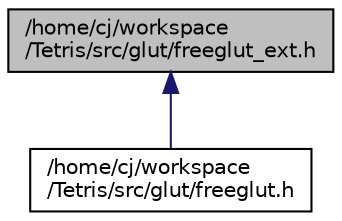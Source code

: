 digraph "/home/cj/workspace/Tetris/src/glut/freeglut_ext.h"
{
  edge [fontname="Helvetica",fontsize="10",labelfontname="Helvetica",labelfontsize="10"];
  node [fontname="Helvetica",fontsize="10",shape=record];
  Node1 [label="/home/cj/workspace\l/Tetris/src/glut/freeglut_ext.h",height=0.2,width=0.4,color="black", fillcolor="grey75", style="filled" fontcolor="black"];
  Node1 -> Node2 [dir="back",color="midnightblue",fontsize="10",style="solid"];
  Node2 [label="/home/cj/workspace\l/Tetris/src/glut/freeglut.h",height=0.2,width=0.4,color="black", fillcolor="white", style="filled",URL="$freeglut_8h.html"];
}
